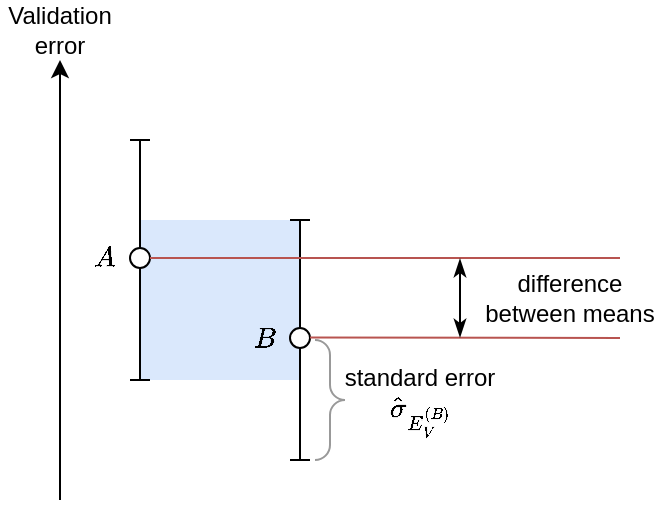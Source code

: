 <mxfile version="13.8.8" type="device"><diagram id="sOcTroLR6PUERHcBrM5j" name="Page-1"><mxGraphModel dx="1103" dy="722" grid="1" gridSize="10" guides="1" tooltips="1" connect="1" arrows="1" fold="1" page="1" pageScale="1" pageWidth="827" pageHeight="1169" math="1" shadow="0"><root><mxCell id="0"/><mxCell id="1" parent="0"/><mxCell id="orDK6rnwkHbl1c8Fk0ZC-19" value="" style="whiteSpace=wrap;html=1;aspect=fixed;fillColor=#dae8fc;strokeColor=none;rounded=0;glass=0;shadow=0;sketch=0;" vertex="1" parent="1"><mxGeometry x="120" y="200" width="80" height="80" as="geometry"/></mxCell><mxCell id="orDK6rnwkHbl1c8Fk0ZC-1" value="" style="endArrow=classic;html=1;" edge="1" parent="1"><mxGeometry width="50" height="50" relative="1" as="geometry"><mxPoint x="80" y="340" as="sourcePoint"/><mxPoint x="80" y="120" as="targetPoint"/></mxGeometry></mxCell><mxCell id="orDK6rnwkHbl1c8Fk0ZC-2" value="" style="endArrow=none;html=1;" edge="1" parent="1"><mxGeometry width="50" height="50" relative="1" as="geometry"><mxPoint x="120" y="280" as="sourcePoint"/><mxPoint x="120" y="160" as="targetPoint"/></mxGeometry></mxCell><mxCell id="orDK6rnwkHbl1c8Fk0ZC-4" value="" style="ellipse;whiteSpace=wrap;html=1;aspect=fixed;" vertex="1" parent="1"><mxGeometry x="115" y="214" width="10" height="10" as="geometry"/></mxCell><mxCell id="orDK6rnwkHbl1c8Fk0ZC-7" value="" style="endArrow=none;html=1;" edge="1" parent="1"><mxGeometry width="50" height="50" relative="1" as="geometry"><mxPoint x="115" y="160" as="sourcePoint"/><mxPoint x="125" y="160" as="targetPoint"/><Array as="points"><mxPoint x="115" y="160"/></Array></mxGeometry></mxCell><mxCell id="orDK6rnwkHbl1c8Fk0ZC-11" value="" style="endArrow=none;html=1;" edge="1" parent="1"><mxGeometry width="50" height="50" relative="1" as="geometry"><mxPoint x="115" y="280" as="sourcePoint"/><mxPoint x="125" y="280" as="targetPoint"/><Array as="points"><mxPoint x="115" y="280"/></Array></mxGeometry></mxCell><mxCell id="orDK6rnwkHbl1c8Fk0ZC-12" value="" style="endArrow=none;html=1;" edge="1" parent="1"><mxGeometry width="50" height="50" relative="1" as="geometry"><mxPoint x="200" y="320.0" as="sourcePoint"/><mxPoint x="200" y="200" as="targetPoint"/></mxGeometry></mxCell><mxCell id="orDK6rnwkHbl1c8Fk0ZC-13" value="" style="ellipse;whiteSpace=wrap;html=1;aspect=fixed;" vertex="1" parent="1"><mxGeometry x="195" y="254" width="10" height="10" as="geometry"/></mxCell><mxCell id="orDK6rnwkHbl1c8Fk0ZC-14" value="" style="endArrow=none;html=1;" edge="1" parent="1"><mxGeometry width="50" height="50" relative="1" as="geometry"><mxPoint x="195" y="200" as="sourcePoint"/><mxPoint x="205" y="200" as="targetPoint"/><Array as="points"><mxPoint x="195" y="200"/></Array></mxGeometry></mxCell><mxCell id="orDK6rnwkHbl1c8Fk0ZC-15" value="" style="endArrow=none;html=1;" edge="1" parent="1"><mxGeometry width="50" height="50" relative="1" as="geometry"><mxPoint x="195" y="320.0" as="sourcePoint"/><mxPoint x="205" y="320.0" as="targetPoint"/><Array as="points"><mxPoint x="195" y="320"/></Array></mxGeometry></mxCell><mxCell id="orDK6rnwkHbl1c8Fk0ZC-16" value="Validation error" style="text;html=1;strokeColor=none;fillColor=none;align=center;verticalAlign=middle;whiteSpace=wrap;rounded=0;" vertex="1" parent="1"><mxGeometry x="50" y="90" width="60" height="30" as="geometry"/></mxCell><mxCell id="orDK6rnwkHbl1c8Fk0ZC-17" value="\(A\)" style="text;html=1;strokeColor=none;fillColor=none;align=center;verticalAlign=middle;whiteSpace=wrap;rounded=0;" vertex="1" parent="1"><mxGeometry x="90" y="209" width="25" height="20" as="geometry"/></mxCell><mxCell id="orDK6rnwkHbl1c8Fk0ZC-18" value="\(B\)" style="text;html=1;strokeColor=none;fillColor=none;align=center;verticalAlign=middle;whiteSpace=wrap;rounded=0;" vertex="1" parent="1"><mxGeometry x="170" y="249" width="25" height="20" as="geometry"/></mxCell><mxCell id="orDK6rnwkHbl1c8Fk0ZC-20" value="" style="labelPosition=right;align=left;strokeWidth=1;shape=mxgraph.mockup.markup.curlyBrace;html=1;shadow=0;dashed=0;strokeColor=#999999;direction=north;rounded=0;glass=0;sketch=0;rotation=-180;" vertex="1" parent="1"><mxGeometry x="205" y="260" width="20" height="60" as="geometry"/></mxCell><mxCell id="orDK6rnwkHbl1c8Fk0ZC-21" value="&lt;span style=&quot;text-align: left ; background-color: rgb(255 , 255 , 255)&quot;&gt;standard error&lt;br&gt;\(\hat\sigma_{E^{(B)}_V}\)&lt;/span&gt;" style="text;html=1;strokeColor=none;fillColor=none;align=center;verticalAlign=middle;whiteSpace=wrap;rounded=0;shadow=0;glass=0;sketch=0;" vertex="1" parent="1"><mxGeometry x="220" y="280" width="80" height="20" as="geometry"/></mxCell><mxCell id="orDK6rnwkHbl1c8Fk0ZC-22" value="" style="endArrow=none;html=1;exitX=1;exitY=0.5;exitDx=0;exitDy=0;fillColor=#f8cecc;strokeColor=#b85450;" edge="1" parent="1" source="orDK6rnwkHbl1c8Fk0ZC-4"><mxGeometry width="50" height="50" relative="1" as="geometry"><mxPoint x="260" y="240" as="sourcePoint"/><mxPoint x="360" y="219" as="targetPoint"/></mxGeometry></mxCell><mxCell id="orDK6rnwkHbl1c8Fk0ZC-23" value="" style="endArrow=none;html=1;exitX=1;exitY=0.5;exitDx=0;exitDy=0;fillColor=#f8cecc;strokeColor=#b85450;" edge="1" parent="1"><mxGeometry width="50" height="50" relative="1" as="geometry"><mxPoint x="205" y="258.8" as="sourcePoint"/><mxPoint x="360" y="259" as="targetPoint"/></mxGeometry></mxCell><mxCell id="orDK6rnwkHbl1c8Fk0ZC-24" value="" style="endArrow=classicThin;html=1;startArrow=classicThin;startFill=1;endFill=1;" edge="1" parent="1"><mxGeometry width="50" height="50" relative="1" as="geometry"><mxPoint x="280" y="258.5" as="sourcePoint"/><mxPoint x="280" y="219.5" as="targetPoint"/></mxGeometry></mxCell><mxCell id="orDK6rnwkHbl1c8Fk0ZC-25" value="difference between means" style="text;html=1;strokeColor=none;fillColor=none;align=center;verticalAlign=middle;whiteSpace=wrap;rounded=0;shadow=0;glass=0;sketch=0;" vertex="1" parent="1"><mxGeometry x="290" y="229" width="90" height="20" as="geometry"/></mxCell></root></mxGraphModel></diagram></mxfile>
